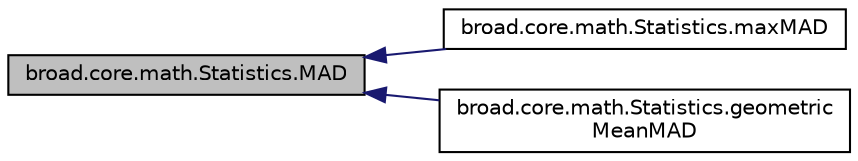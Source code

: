 digraph "broad.core.math.Statistics.MAD"
{
  edge [fontname="Helvetica",fontsize="10",labelfontname="Helvetica",labelfontsize="10"];
  node [fontname="Helvetica",fontsize="10",shape=record];
  rankdir="LR";
  Node1 [label="broad.core.math.Statistics.MAD",height=0.2,width=0.4,color="black", fillcolor="grey75", style="filled" fontcolor="black"];
  Node1 -> Node2 [dir="back",color="midnightblue",fontsize="10",style="solid"];
  Node2 [label="broad.core.math.Statistics.maxMAD",height=0.2,width=0.4,color="black", fillcolor="white", style="filled",URL="$classbroad_1_1core_1_1math_1_1_statistics.html#a471cb6d54d7edd179ff6795b12bb8dc1"];
  Node1 -> Node3 [dir="back",color="midnightblue",fontsize="10",style="solid"];
  Node3 [label="broad.core.math.Statistics.geometric\lMeanMAD",height=0.2,width=0.4,color="black", fillcolor="white", style="filled",URL="$classbroad_1_1core_1_1math_1_1_statistics.html#a7efc9182cf4cdf0af3478207f65cb56b"];
}
